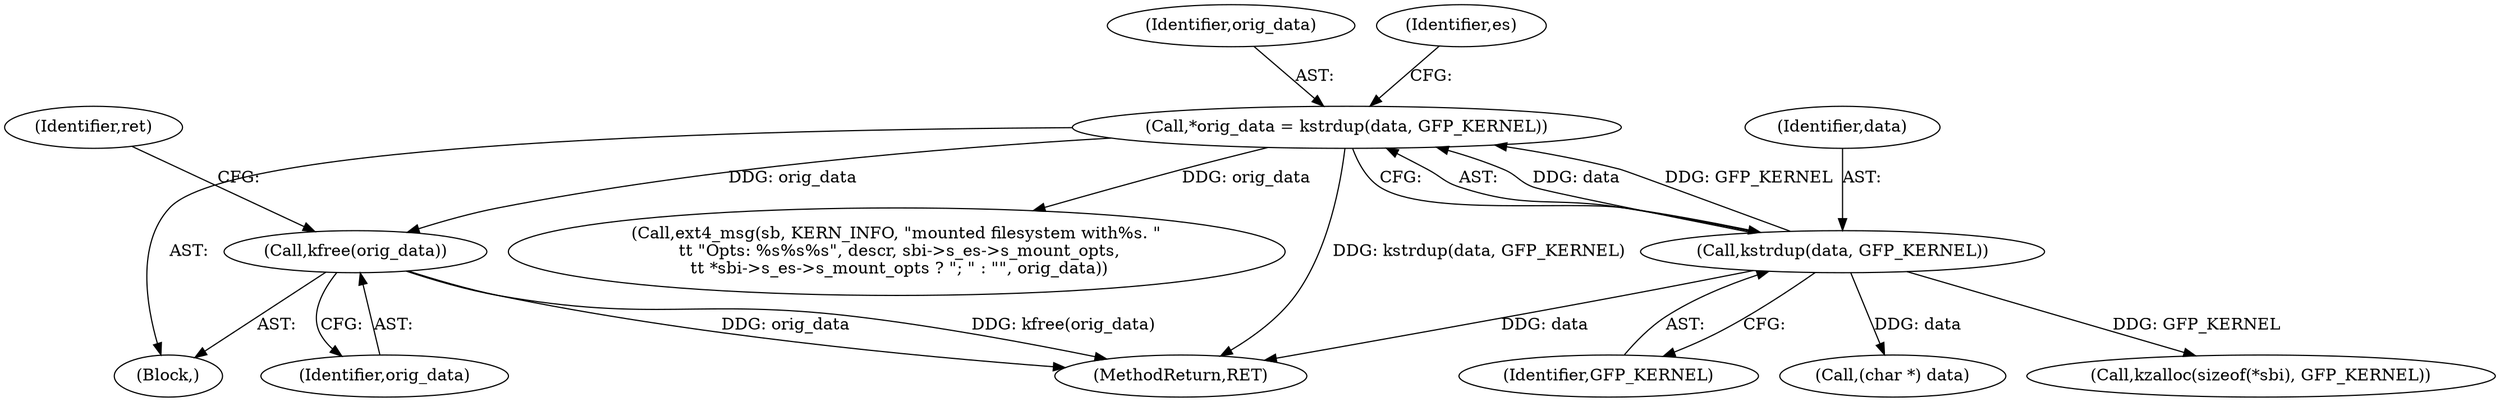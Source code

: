 digraph "0_linux_0449641130f5652b344ef6fa39fa019d7e94660a@API" {
"1002223" [label="(Call,kfree(orig_data))"];
"1000126" [label="(Call,*orig_data = kstrdup(data, GFP_KERNEL))"];
"1000128" [label="(Call,kstrdup(data, GFP_KERNEL))"];
"1002227" [label="(MethodReturn,RET)"];
"1000128" [label="(Call,kstrdup(data, GFP_KERNEL))"];
"1000127" [label="(Identifier,orig_data)"];
"1000130" [label="(Identifier,GFP_KERNEL)"];
"1002224" [label="(Identifier,orig_data)"];
"1000126" [label="(Call,*orig_data = kstrdup(data, GFP_KERNEL))"];
"1002034" [label="(Call,ext4_msg(sb, KERN_INFO, \"mounted filesystem with%s. \"\n \t\t \"Opts: %s%s%s\", descr, sbi->s_es->s_mount_opts,\n \t\t *sbi->s_es->s_mount_opts ? \"; \" : \"\", orig_data))"];
"1000124" [label="(Block,)"];
"1002226" [label="(Identifier,ret)"];
"1000559" [label="(Call,(char *) data)"];
"1000129" [label="(Identifier,data)"];
"1000176" [label="(Call,kzalloc(sizeof(*sbi), GFP_KERNEL))"];
"1000134" [label="(Identifier,es)"];
"1002223" [label="(Call,kfree(orig_data))"];
"1002223" -> "1000124"  [label="AST: "];
"1002223" -> "1002224"  [label="CFG: "];
"1002224" -> "1002223"  [label="AST: "];
"1002226" -> "1002223"  [label="CFG: "];
"1002223" -> "1002227"  [label="DDG: orig_data"];
"1002223" -> "1002227"  [label="DDG: kfree(orig_data)"];
"1000126" -> "1002223"  [label="DDG: orig_data"];
"1000126" -> "1000124"  [label="AST: "];
"1000126" -> "1000128"  [label="CFG: "];
"1000127" -> "1000126"  [label="AST: "];
"1000128" -> "1000126"  [label="AST: "];
"1000134" -> "1000126"  [label="CFG: "];
"1000126" -> "1002227"  [label="DDG: kstrdup(data, GFP_KERNEL)"];
"1000128" -> "1000126"  [label="DDG: data"];
"1000128" -> "1000126"  [label="DDG: GFP_KERNEL"];
"1000126" -> "1002034"  [label="DDG: orig_data"];
"1000128" -> "1000130"  [label="CFG: "];
"1000129" -> "1000128"  [label="AST: "];
"1000130" -> "1000128"  [label="AST: "];
"1000128" -> "1002227"  [label="DDG: data"];
"1000128" -> "1000176"  [label="DDG: GFP_KERNEL"];
"1000128" -> "1000559"  [label="DDG: data"];
}
